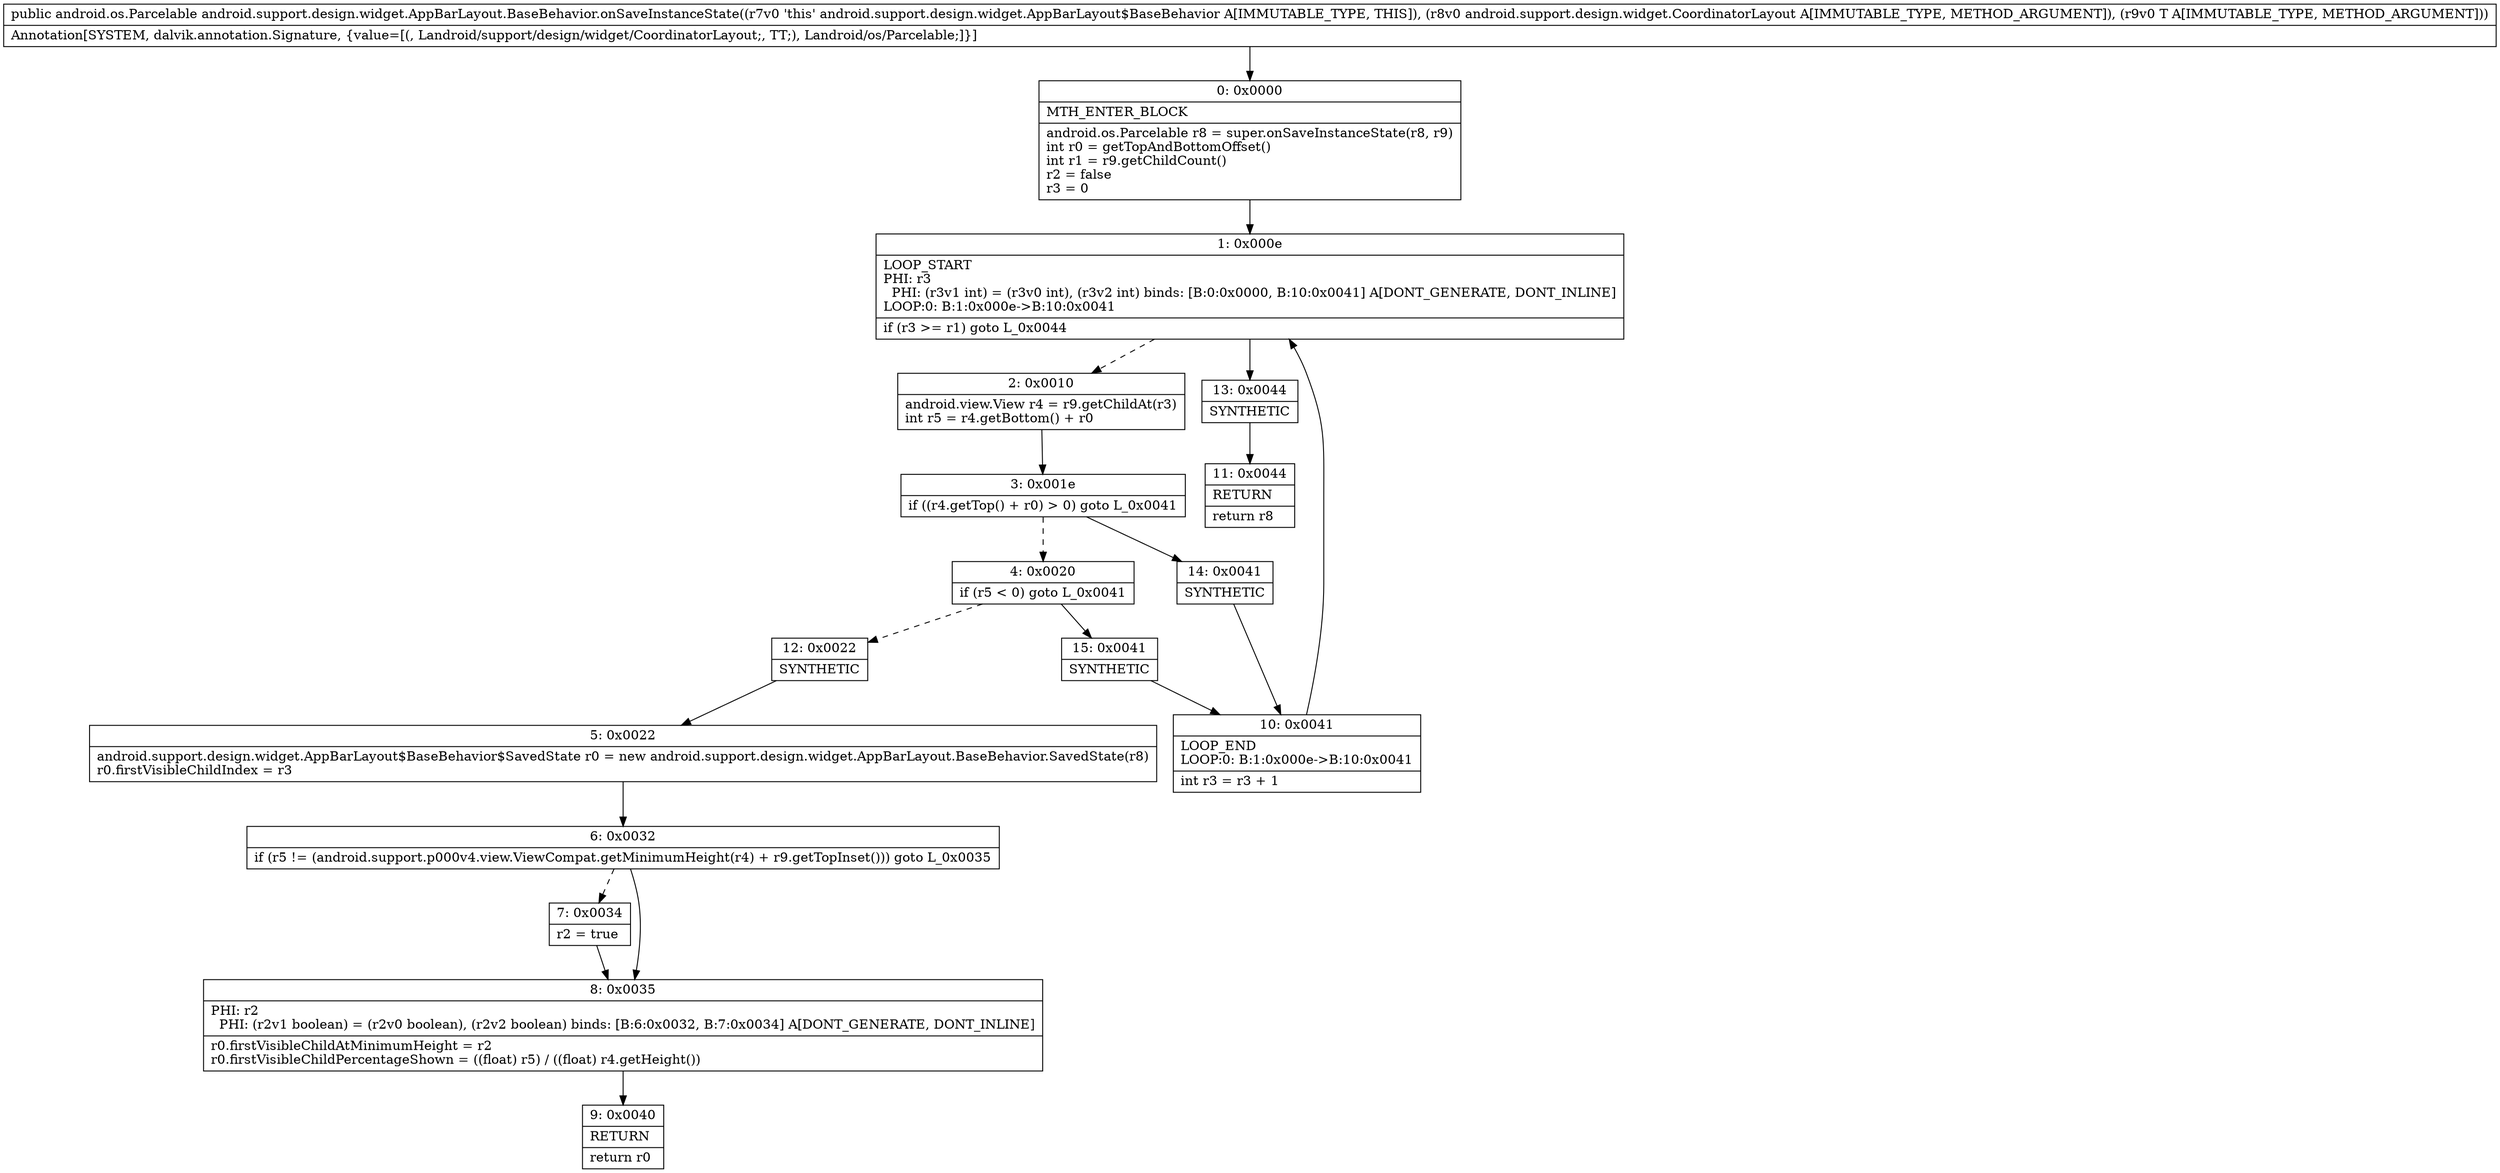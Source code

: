 digraph "CFG forandroid.support.design.widget.AppBarLayout.BaseBehavior.onSaveInstanceState(Landroid\/support\/design\/widget\/CoordinatorLayout;Landroid\/support\/design\/widget\/AppBarLayout;)Landroid\/os\/Parcelable;" {
Node_0 [shape=record,label="{0\:\ 0x0000|MTH_ENTER_BLOCK\l|android.os.Parcelable r8 = super.onSaveInstanceState(r8, r9)\lint r0 = getTopAndBottomOffset()\lint r1 = r9.getChildCount()\lr2 = false\lr3 = 0\l}"];
Node_1 [shape=record,label="{1\:\ 0x000e|LOOP_START\lPHI: r3 \l  PHI: (r3v1 int) = (r3v0 int), (r3v2 int) binds: [B:0:0x0000, B:10:0x0041] A[DONT_GENERATE, DONT_INLINE]\lLOOP:0: B:1:0x000e\-\>B:10:0x0041\l|if (r3 \>= r1) goto L_0x0044\l}"];
Node_2 [shape=record,label="{2\:\ 0x0010|android.view.View r4 = r9.getChildAt(r3)\lint r5 = r4.getBottom() + r0\l}"];
Node_3 [shape=record,label="{3\:\ 0x001e|if ((r4.getTop() + r0) \> 0) goto L_0x0041\l}"];
Node_4 [shape=record,label="{4\:\ 0x0020|if (r5 \< 0) goto L_0x0041\l}"];
Node_5 [shape=record,label="{5\:\ 0x0022|android.support.design.widget.AppBarLayout$BaseBehavior$SavedState r0 = new android.support.design.widget.AppBarLayout.BaseBehavior.SavedState(r8)\lr0.firstVisibleChildIndex = r3\l}"];
Node_6 [shape=record,label="{6\:\ 0x0032|if (r5 != (android.support.p000v4.view.ViewCompat.getMinimumHeight(r4) + r9.getTopInset())) goto L_0x0035\l}"];
Node_7 [shape=record,label="{7\:\ 0x0034|r2 = true\l}"];
Node_8 [shape=record,label="{8\:\ 0x0035|PHI: r2 \l  PHI: (r2v1 boolean) = (r2v0 boolean), (r2v2 boolean) binds: [B:6:0x0032, B:7:0x0034] A[DONT_GENERATE, DONT_INLINE]\l|r0.firstVisibleChildAtMinimumHeight = r2\lr0.firstVisibleChildPercentageShown = ((float) r5) \/ ((float) r4.getHeight())\l}"];
Node_9 [shape=record,label="{9\:\ 0x0040|RETURN\l|return r0\l}"];
Node_10 [shape=record,label="{10\:\ 0x0041|LOOP_END\lLOOP:0: B:1:0x000e\-\>B:10:0x0041\l|int r3 = r3 + 1\l}"];
Node_11 [shape=record,label="{11\:\ 0x0044|RETURN\l|return r8\l}"];
Node_12 [shape=record,label="{12\:\ 0x0022|SYNTHETIC\l}"];
Node_13 [shape=record,label="{13\:\ 0x0044|SYNTHETIC\l}"];
Node_14 [shape=record,label="{14\:\ 0x0041|SYNTHETIC\l}"];
Node_15 [shape=record,label="{15\:\ 0x0041|SYNTHETIC\l}"];
MethodNode[shape=record,label="{public android.os.Parcelable android.support.design.widget.AppBarLayout.BaseBehavior.onSaveInstanceState((r7v0 'this' android.support.design.widget.AppBarLayout$BaseBehavior A[IMMUTABLE_TYPE, THIS]), (r8v0 android.support.design.widget.CoordinatorLayout A[IMMUTABLE_TYPE, METHOD_ARGUMENT]), (r9v0 T A[IMMUTABLE_TYPE, METHOD_ARGUMENT]))  | Annotation[SYSTEM, dalvik.annotation.Signature, \{value=[(, Landroid\/support\/design\/widget\/CoordinatorLayout;, TT;), Landroid\/os\/Parcelable;]\}]\l}"];
MethodNode -> Node_0;
Node_0 -> Node_1;
Node_1 -> Node_2[style=dashed];
Node_1 -> Node_13;
Node_2 -> Node_3;
Node_3 -> Node_4[style=dashed];
Node_3 -> Node_14;
Node_4 -> Node_12[style=dashed];
Node_4 -> Node_15;
Node_5 -> Node_6;
Node_6 -> Node_7[style=dashed];
Node_6 -> Node_8;
Node_7 -> Node_8;
Node_8 -> Node_9;
Node_10 -> Node_1;
Node_12 -> Node_5;
Node_13 -> Node_11;
Node_14 -> Node_10;
Node_15 -> Node_10;
}


